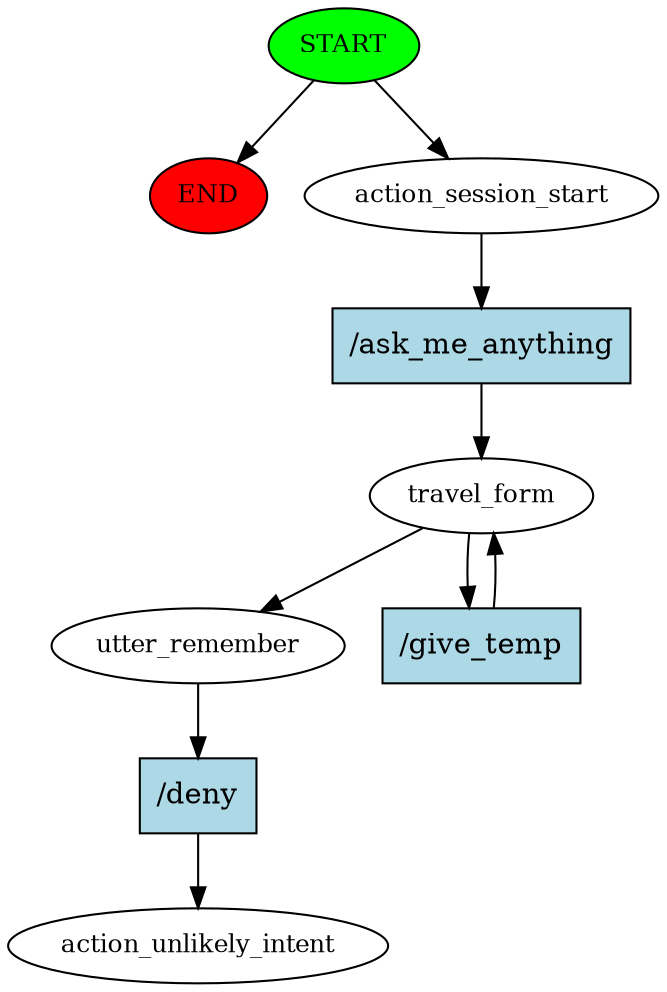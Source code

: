digraph  {
0 [class="start active", fillcolor=green, fontsize=12, label=START, style=filled];
"-1" [class=end, fillcolor=red, fontsize=12, label=END, style=filled];
1 [class=active, fontsize=12, label=action_session_start];
2 [class=active, fontsize=12, label=travel_form];
4 [class=active, fontsize=12, label=utter_remember];
5 [class="dashed active", fontsize=12, label=action_unlikely_intent];
6 [class="intent active", fillcolor=lightblue, label="/ask_me_anything", shape=rect, style=filled];
7 [class="intent active", fillcolor=lightblue, label="/give_temp", shape=rect, style=filled];
8 [class="intent active", fillcolor=lightblue, label="/deny", shape=rect, style=filled];
0 -> "-1"  [class="", key=NONE, label=""];
0 -> 1  [class=active, key=NONE, label=""];
1 -> 6  [class=active, key=0];
2 -> 4  [class=active, key=NONE, label=""];
2 -> 7  [class=active, key=0];
4 -> 8  [class=active, key=0];
6 -> 2  [class=active, key=0];
7 -> 2  [class=active, key=0];
8 -> 5  [class=active, key=0];
}
